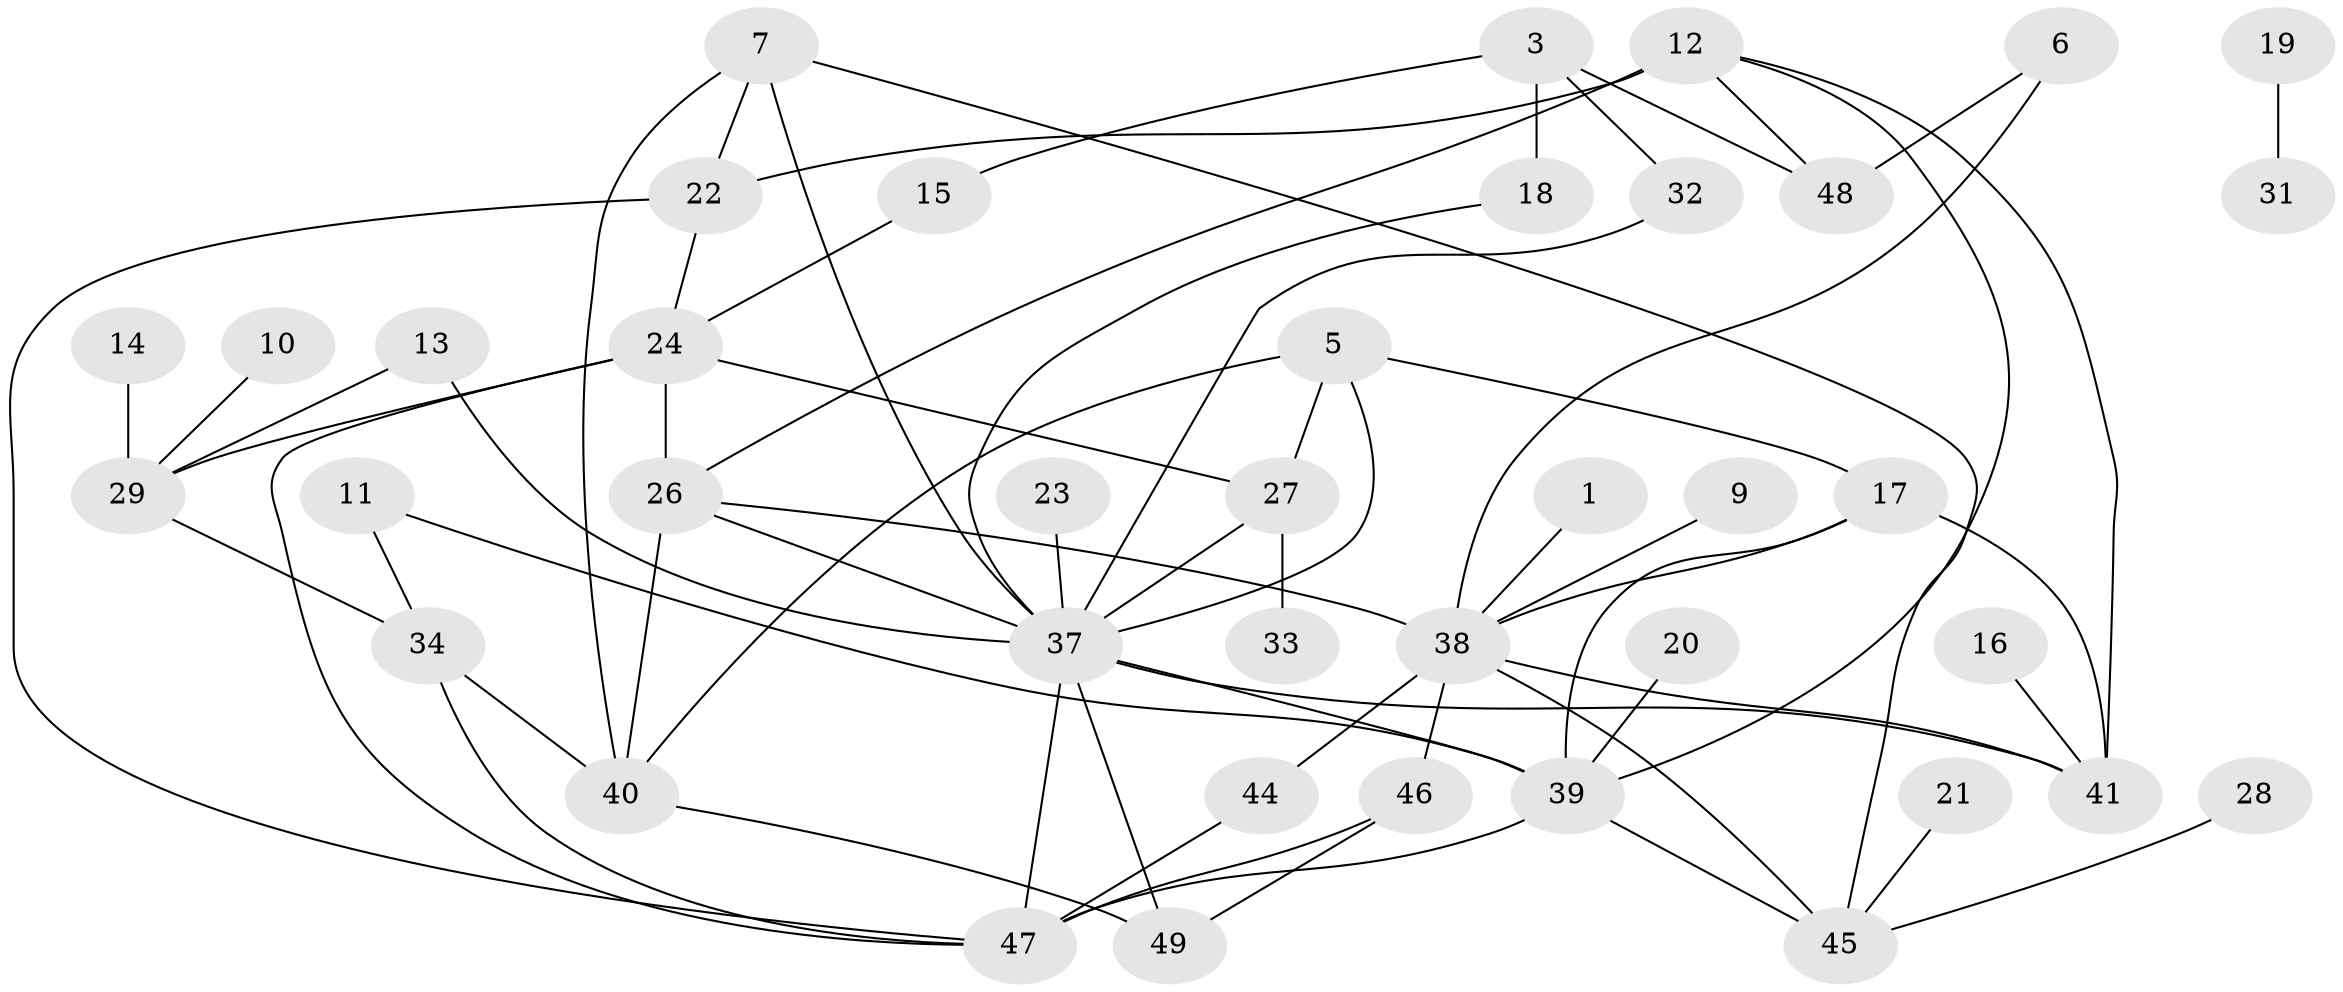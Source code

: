 // original degree distribution, {4: 0.17346938775510204, 3: 0.24489795918367346, 1: 0.24489795918367346, 2: 0.19387755102040816, 0: 0.08163265306122448, 7: 0.030612244897959183, 6: 0.02040816326530612, 5: 0.01020408163265306}
// Generated by graph-tools (version 1.1) at 2025/25/03/09/25 03:25:16]
// undirected, 40 vertices, 67 edges
graph export_dot {
graph [start="1"]
  node [color=gray90,style=filled];
  1;
  3;
  5;
  6;
  7;
  9;
  10;
  11;
  12;
  13;
  14;
  15;
  16;
  17;
  18;
  19;
  20;
  21;
  22;
  23;
  24;
  26;
  27;
  28;
  29;
  31;
  32;
  33;
  34;
  37;
  38;
  39;
  40;
  41;
  44;
  45;
  46;
  47;
  48;
  49;
  1 -- 38 [weight=1.0];
  3 -- 15 [weight=1.0];
  3 -- 18 [weight=1.0];
  3 -- 32 [weight=1.0];
  3 -- 48 [weight=1.0];
  5 -- 17 [weight=1.0];
  5 -- 27 [weight=1.0];
  5 -- 37 [weight=1.0];
  5 -- 40 [weight=1.0];
  6 -- 38 [weight=1.0];
  6 -- 48 [weight=1.0];
  7 -- 22 [weight=1.0];
  7 -- 37 [weight=1.0];
  7 -- 40 [weight=1.0];
  7 -- 45 [weight=1.0];
  9 -- 38 [weight=1.0];
  10 -- 29 [weight=1.0];
  11 -- 34 [weight=1.0];
  11 -- 39 [weight=1.0];
  12 -- 22 [weight=2.0];
  12 -- 26 [weight=1.0];
  12 -- 39 [weight=1.0];
  12 -- 41 [weight=1.0];
  12 -- 48 [weight=1.0];
  13 -- 29 [weight=1.0];
  13 -- 37 [weight=1.0];
  14 -- 29 [weight=1.0];
  15 -- 24 [weight=2.0];
  16 -- 41 [weight=1.0];
  17 -- 38 [weight=1.0];
  17 -- 39 [weight=1.0];
  17 -- 41 [weight=1.0];
  18 -- 37 [weight=1.0];
  19 -- 31 [weight=1.0];
  20 -- 39 [weight=1.0];
  21 -- 45 [weight=1.0];
  22 -- 24 [weight=1.0];
  22 -- 47 [weight=1.0];
  23 -- 37 [weight=1.0];
  24 -- 26 [weight=1.0];
  24 -- 27 [weight=1.0];
  24 -- 29 [weight=1.0];
  24 -- 47 [weight=1.0];
  26 -- 37 [weight=1.0];
  26 -- 38 [weight=1.0];
  26 -- 40 [weight=1.0];
  27 -- 33 [weight=1.0];
  27 -- 37 [weight=1.0];
  28 -- 45 [weight=1.0];
  29 -- 34 [weight=1.0];
  32 -- 37 [weight=1.0];
  34 -- 40 [weight=2.0];
  34 -- 47 [weight=1.0];
  37 -- 39 [weight=1.0];
  37 -- 41 [weight=1.0];
  37 -- 47 [weight=1.0];
  37 -- 49 [weight=1.0];
  38 -- 41 [weight=1.0];
  38 -- 44 [weight=1.0];
  38 -- 45 [weight=1.0];
  38 -- 46 [weight=2.0];
  39 -- 45 [weight=1.0];
  39 -- 47 [weight=1.0];
  40 -- 49 [weight=1.0];
  44 -- 47 [weight=1.0];
  46 -- 47 [weight=1.0];
  46 -- 49 [weight=1.0];
}
